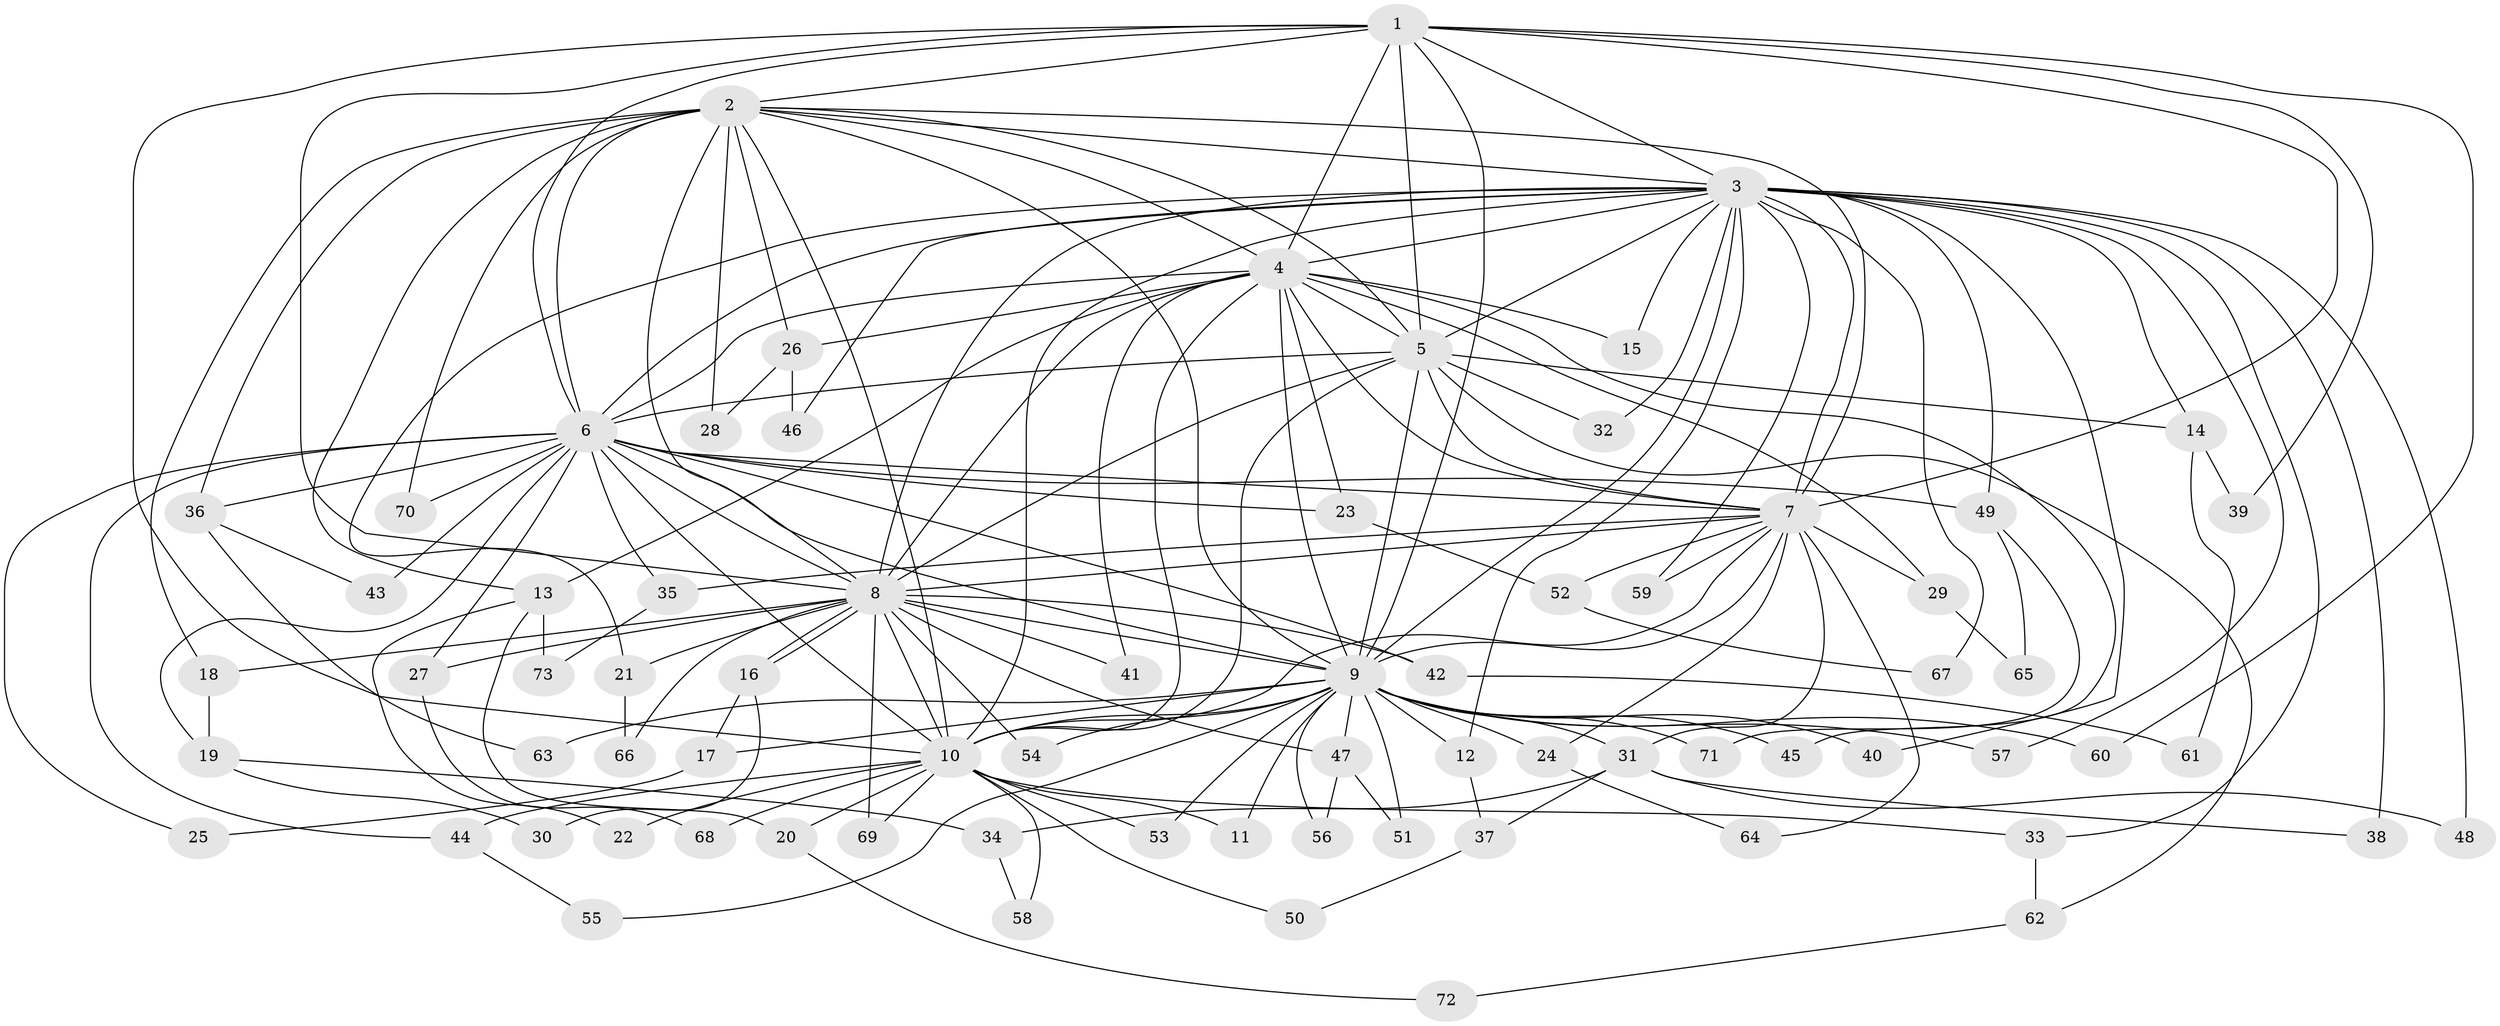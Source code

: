 // coarse degree distribution, {18: 0.037037037037037035, 13: 0.018518518518518517, 19: 0.018518518518518517, 12: 0.018518518518518517, 21: 0.037037037037037035, 2: 0.48148148148148145, 3: 0.2037037037037037, 5: 0.037037037037037035, 4: 0.09259259259259259, 7: 0.018518518518518517, 1: 0.037037037037037035}
// Generated by graph-tools (version 1.1) at 2025/51/02/27/25 19:51:46]
// undirected, 73 vertices, 171 edges
graph export_dot {
graph [start="1"]
  node [color=gray90,style=filled];
  1;
  2;
  3;
  4;
  5;
  6;
  7;
  8;
  9;
  10;
  11;
  12;
  13;
  14;
  15;
  16;
  17;
  18;
  19;
  20;
  21;
  22;
  23;
  24;
  25;
  26;
  27;
  28;
  29;
  30;
  31;
  32;
  33;
  34;
  35;
  36;
  37;
  38;
  39;
  40;
  41;
  42;
  43;
  44;
  45;
  46;
  47;
  48;
  49;
  50;
  51;
  52;
  53;
  54;
  55;
  56;
  57;
  58;
  59;
  60;
  61;
  62;
  63;
  64;
  65;
  66;
  67;
  68;
  69;
  70;
  71;
  72;
  73;
  1 -- 2;
  1 -- 3;
  1 -- 4;
  1 -- 5;
  1 -- 6;
  1 -- 7;
  1 -- 8;
  1 -- 9;
  1 -- 10;
  1 -- 39;
  1 -- 60;
  2 -- 3;
  2 -- 4;
  2 -- 5;
  2 -- 6;
  2 -- 7;
  2 -- 8;
  2 -- 9;
  2 -- 10;
  2 -- 13;
  2 -- 18;
  2 -- 26;
  2 -- 28;
  2 -- 36;
  2 -- 70;
  3 -- 4;
  3 -- 5;
  3 -- 6;
  3 -- 7;
  3 -- 8;
  3 -- 9;
  3 -- 10;
  3 -- 12;
  3 -- 14;
  3 -- 15;
  3 -- 21;
  3 -- 32;
  3 -- 33;
  3 -- 38;
  3 -- 40;
  3 -- 46;
  3 -- 48;
  3 -- 49;
  3 -- 57;
  3 -- 59;
  3 -- 67;
  4 -- 5;
  4 -- 6;
  4 -- 7;
  4 -- 8;
  4 -- 9;
  4 -- 10;
  4 -- 13;
  4 -- 15;
  4 -- 23;
  4 -- 26;
  4 -- 29;
  4 -- 41;
  4 -- 45;
  5 -- 6;
  5 -- 7;
  5 -- 8;
  5 -- 9;
  5 -- 10;
  5 -- 14;
  5 -- 32;
  5 -- 62;
  6 -- 7;
  6 -- 8;
  6 -- 9;
  6 -- 10;
  6 -- 19;
  6 -- 23;
  6 -- 25;
  6 -- 27;
  6 -- 35;
  6 -- 36;
  6 -- 42;
  6 -- 43;
  6 -- 44;
  6 -- 49;
  6 -- 70;
  7 -- 8;
  7 -- 9;
  7 -- 10;
  7 -- 24;
  7 -- 29;
  7 -- 31;
  7 -- 35;
  7 -- 52;
  7 -- 59;
  7 -- 64;
  8 -- 9;
  8 -- 10;
  8 -- 16;
  8 -- 16;
  8 -- 18;
  8 -- 21;
  8 -- 27;
  8 -- 41;
  8 -- 42;
  8 -- 47;
  8 -- 54;
  8 -- 66;
  8 -- 69;
  9 -- 10;
  9 -- 11;
  9 -- 12;
  9 -- 17;
  9 -- 24;
  9 -- 31;
  9 -- 40;
  9 -- 45;
  9 -- 47;
  9 -- 51;
  9 -- 53;
  9 -- 54;
  9 -- 55;
  9 -- 56;
  9 -- 57;
  9 -- 60;
  9 -- 63;
  9 -- 71;
  10 -- 11;
  10 -- 20;
  10 -- 22;
  10 -- 33;
  10 -- 44;
  10 -- 50;
  10 -- 53;
  10 -- 58;
  10 -- 68;
  10 -- 69;
  12 -- 37;
  13 -- 20;
  13 -- 22;
  13 -- 73;
  14 -- 39;
  14 -- 61;
  16 -- 17;
  16 -- 30;
  17 -- 25;
  18 -- 19;
  19 -- 30;
  19 -- 34;
  20 -- 72;
  21 -- 66;
  23 -- 52;
  24 -- 64;
  26 -- 28;
  26 -- 46;
  27 -- 68;
  29 -- 65;
  31 -- 34;
  31 -- 37;
  31 -- 38;
  31 -- 48;
  33 -- 62;
  34 -- 58;
  35 -- 73;
  36 -- 43;
  36 -- 63;
  37 -- 50;
  42 -- 61;
  44 -- 55;
  47 -- 51;
  47 -- 56;
  49 -- 65;
  49 -- 71;
  52 -- 67;
  62 -- 72;
}
